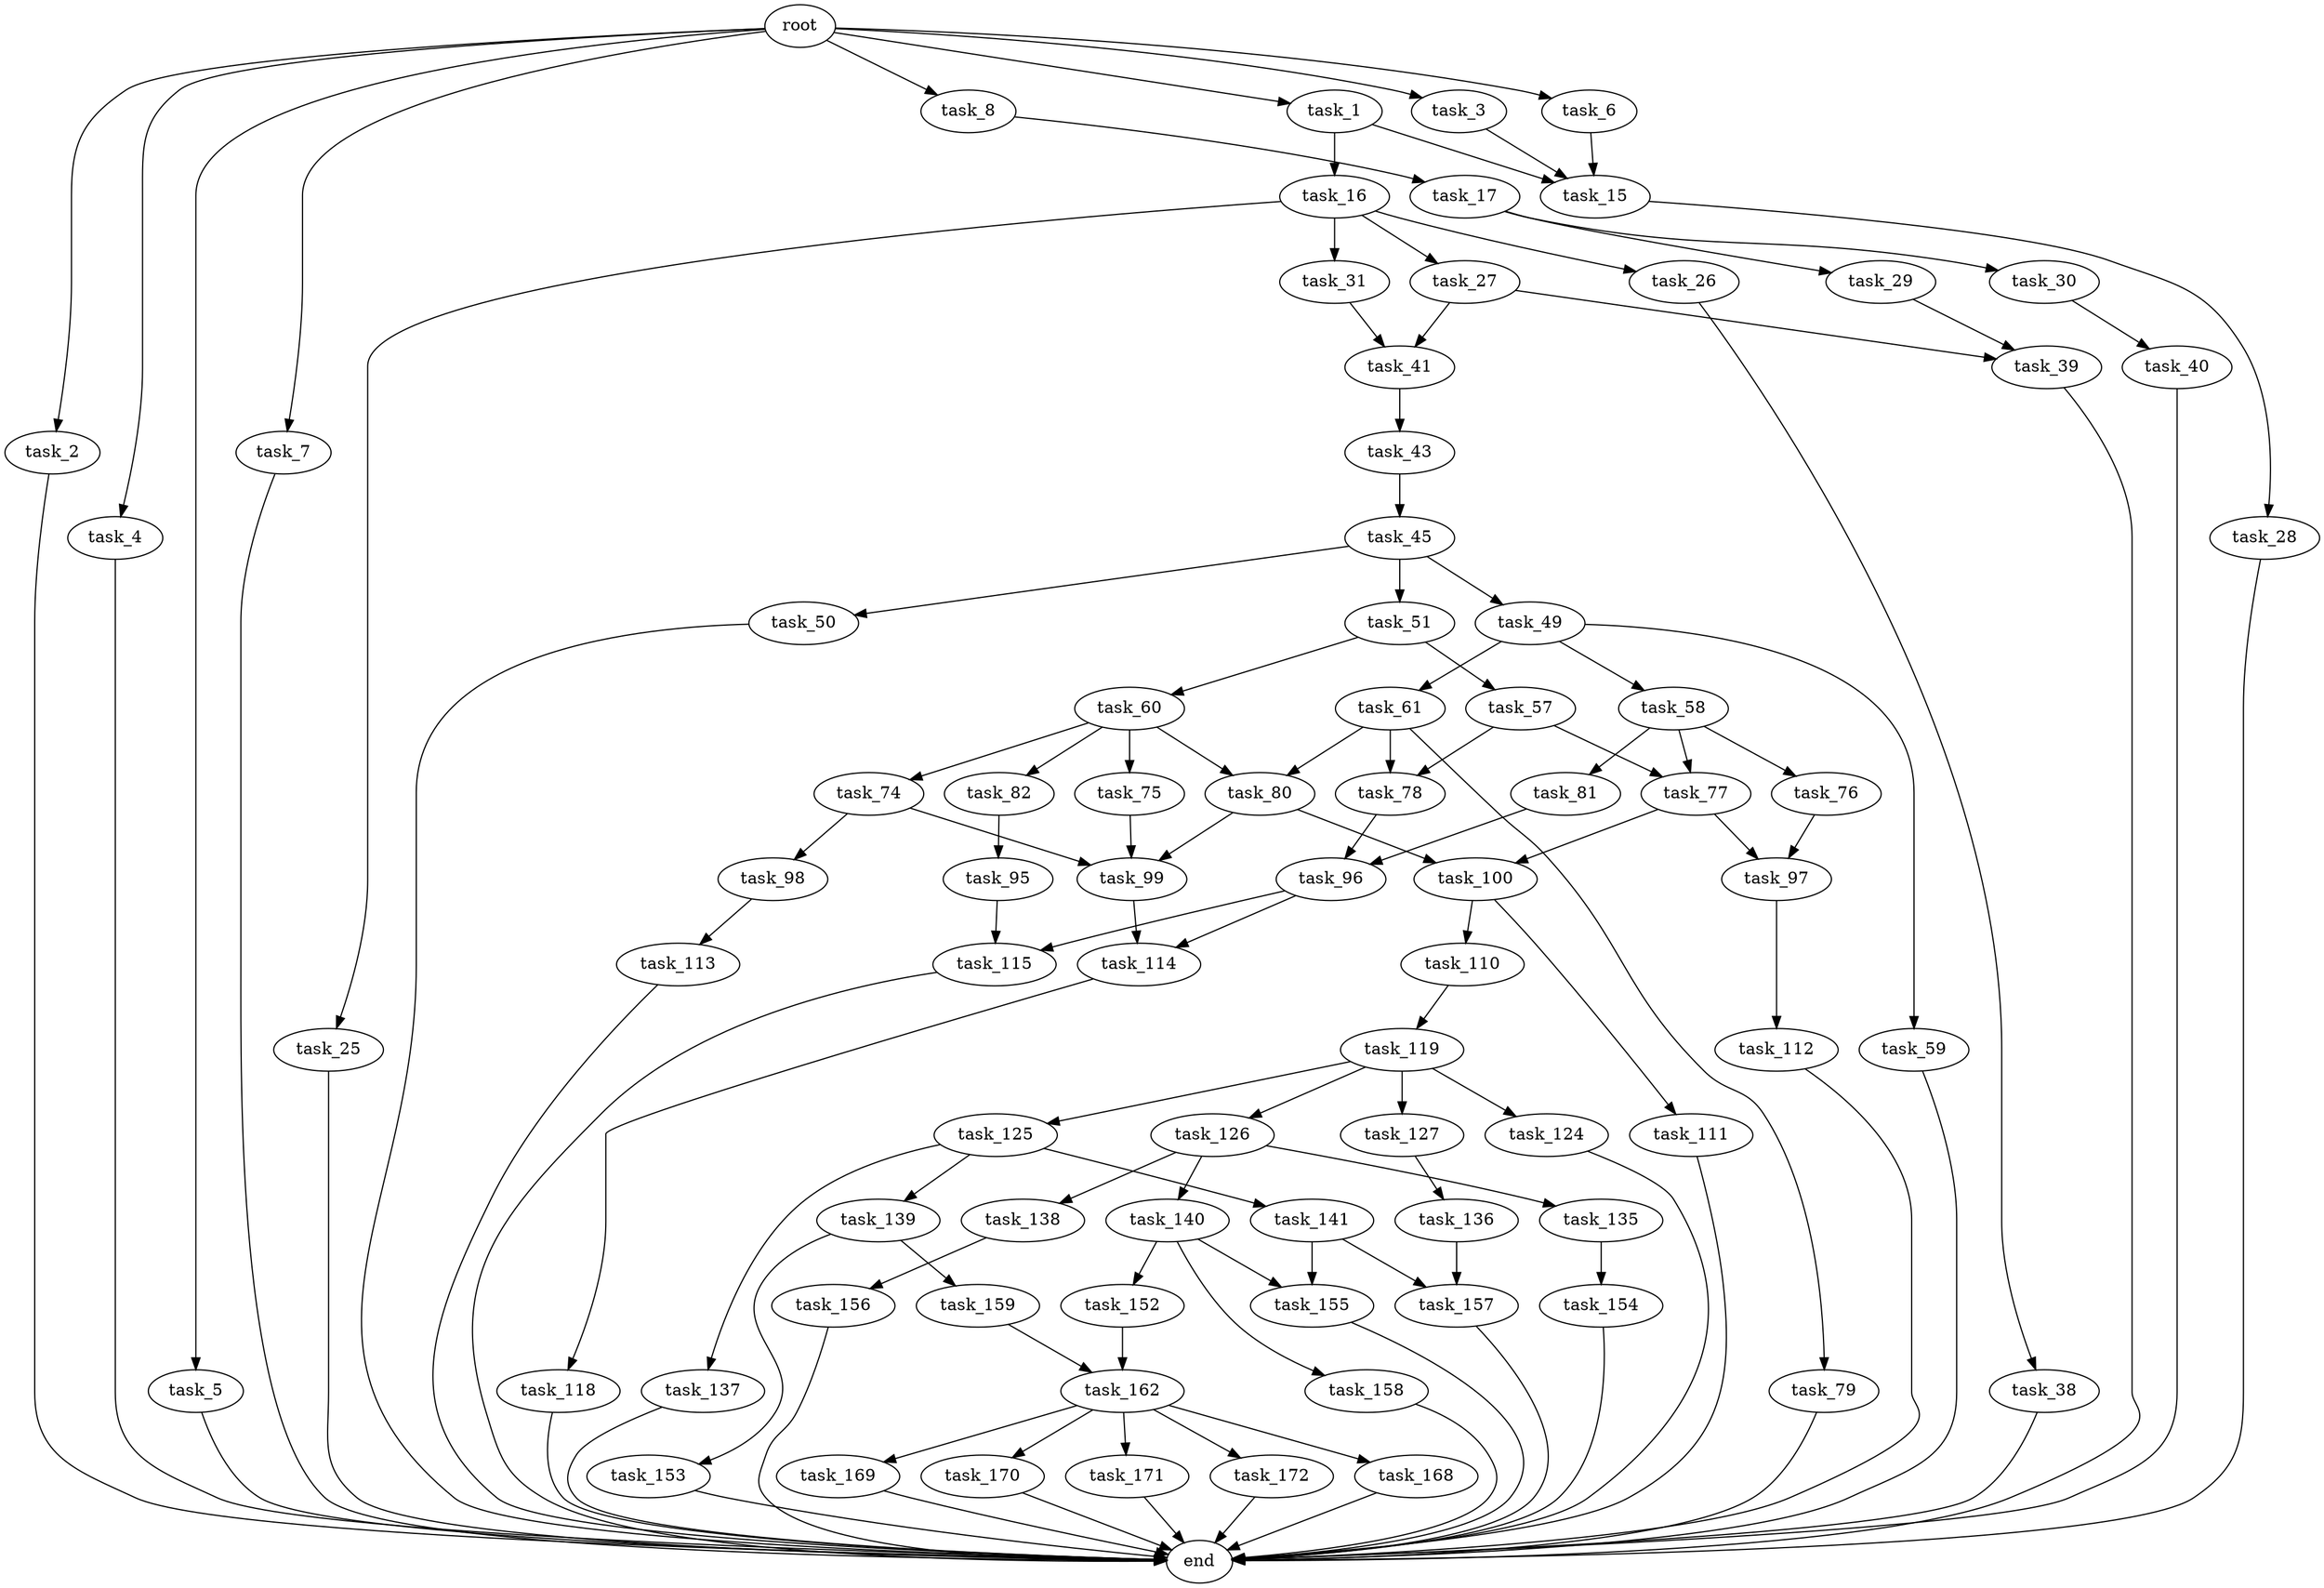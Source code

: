 digraph G {
  root [size="0.000000"];
  task_1 [size="68719476736.000000"];
  task_2 [size="8589934592.000000"];
  task_3 [size="255017499336.000000"];
  task_4 [size="743491593173.000000"];
  task_5 [size="1073741824000.000000"];
  task_6 [size="368293445632.000000"];
  task_7 [size="306228492149.000000"];
  task_8 [size="10650794875.000000"];
  task_15 [size="1916105652.000000"];
  task_16 [size="4075310629.000000"];
  task_17 [size="3605363208.000000"];
  task_25 [size="1373825933444.000000"];
  task_26 [size="10138954766.000000"];
  task_27 [size="740619958467.000000"];
  task_28 [size="355237078499.000000"];
  task_29 [size="81498937932.000000"];
  task_30 [size="549755813888.000000"];
  task_31 [size="22269779093.000000"];
  task_38 [size="182869746079.000000"];
  task_39 [size="312966323184.000000"];
  task_40 [size="68719476736.000000"];
  task_41 [size="231928233984.000000"];
  task_43 [size="821891203647.000000"];
  task_45 [size="134217728000.000000"];
  task_49 [size="134217728000.000000"];
  task_50 [size="403780201917.000000"];
  task_51 [size="17726720121.000000"];
  task_57 [size="13080817502.000000"];
  task_58 [size="2981597523.000000"];
  task_59 [size="14290885789.000000"];
  task_60 [size="8311378829.000000"];
  task_61 [size="79850511454.000000"];
  task_74 [size="14507767454.000000"];
  task_75 [size="368293445632.000000"];
  task_76 [size="224678846707.000000"];
  task_77 [size="3351950986.000000"];
  task_78 [size="231928233984.000000"];
  task_79 [size="89752815453.000000"];
  task_80 [size="215141408465.000000"];
  task_81 [size="782757789696.000000"];
  task_82 [size="20002285837.000000"];
  task_95 [size="134217728000.000000"];
  task_96 [size="335889470184.000000"];
  task_97 [size="205812524330.000000"];
  task_98 [size="6970723486.000000"];
  task_99 [size="28991029248.000000"];
  task_100 [size="140627338183.000000"];
  task_110 [size="549755813888.000000"];
  task_111 [size="231928233984.000000"];
  task_112 [size="4721944654.000000"];
  task_113 [size="1073741824000.000000"];
  task_114 [size="134217728000.000000"];
  task_115 [size="592311387418.000000"];
  task_118 [size="47455091789.000000"];
  task_119 [size="8589934592.000000"];
  task_124 [size="16892846600.000000"];
  task_125 [size="21328618633.000000"];
  task_126 [size="231928233984.000000"];
  task_127 [size="1118417256024.000000"];
  task_135 [size="292244310423.000000"];
  task_136 [size="31071687686.000000"];
  task_137 [size="22809240266.000000"];
  task_138 [size="782757789696.000000"];
  task_139 [size="394854388016.000000"];
  task_140 [size="46974219657.000000"];
  task_141 [size="513110315453.000000"];
  task_152 [size="740608915950.000000"];
  task_153 [size="33671175851.000000"];
  task_154 [size="951014274058.000000"];
  task_155 [size="77351072070.000000"];
  task_156 [size="12588769520.000000"];
  task_157 [size="287490115545.000000"];
  task_158 [size="3787475206.000000"];
  task_159 [size="198163470891.000000"];
  task_162 [size="16564530864.000000"];
  task_168 [size="3166555070.000000"];
  task_169 [size="15594461562.000000"];
  task_170 [size="46424868852.000000"];
  task_171 [size="8201183155.000000"];
  task_172 [size="549755813888.000000"];
  end [size="0.000000"];

  root -> task_1 [size="1.000000"];
  root -> task_2 [size="1.000000"];
  root -> task_3 [size="1.000000"];
  root -> task_4 [size="1.000000"];
  root -> task_5 [size="1.000000"];
  root -> task_6 [size="1.000000"];
  root -> task_7 [size="1.000000"];
  root -> task_8 [size="1.000000"];
  task_1 -> task_15 [size="134217728.000000"];
  task_1 -> task_16 [size="134217728.000000"];
  task_2 -> end [size="1.000000"];
  task_3 -> task_15 [size="209715200.000000"];
  task_4 -> end [size="1.000000"];
  task_5 -> end [size="1.000000"];
  task_6 -> task_15 [size="411041792.000000"];
  task_7 -> end [size="1.000000"];
  task_8 -> task_17 [size="411041792.000000"];
  task_15 -> task_28 [size="33554432.000000"];
  task_16 -> task_25 [size="75497472.000000"];
  task_16 -> task_26 [size="75497472.000000"];
  task_16 -> task_27 [size="75497472.000000"];
  task_16 -> task_31 [size="75497472.000000"];
  task_17 -> task_29 [size="411041792.000000"];
  task_17 -> task_30 [size="411041792.000000"];
  task_25 -> end [size="1.000000"];
  task_26 -> task_38 [size="209715200.000000"];
  task_27 -> task_39 [size="838860800.000000"];
  task_27 -> task_41 [size="838860800.000000"];
  task_28 -> end [size="1.000000"];
  task_29 -> task_39 [size="75497472.000000"];
  task_30 -> task_40 [size="536870912.000000"];
  task_31 -> task_41 [size="33554432.000000"];
  task_38 -> end [size="1.000000"];
  task_39 -> end [size="1.000000"];
  task_40 -> end [size="1.000000"];
  task_41 -> task_43 [size="301989888.000000"];
  task_43 -> task_45 [size="679477248.000000"];
  task_45 -> task_49 [size="209715200.000000"];
  task_45 -> task_50 [size="209715200.000000"];
  task_45 -> task_51 [size="209715200.000000"];
  task_49 -> task_58 [size="209715200.000000"];
  task_49 -> task_59 [size="209715200.000000"];
  task_49 -> task_61 [size="209715200.000000"];
  task_50 -> end [size="1.000000"];
  task_51 -> task_57 [size="411041792.000000"];
  task_51 -> task_60 [size="411041792.000000"];
  task_57 -> task_77 [size="209715200.000000"];
  task_57 -> task_78 [size="209715200.000000"];
  task_58 -> task_76 [size="209715200.000000"];
  task_58 -> task_77 [size="209715200.000000"];
  task_58 -> task_81 [size="209715200.000000"];
  task_59 -> end [size="1.000000"];
  task_60 -> task_74 [size="209715200.000000"];
  task_60 -> task_75 [size="209715200.000000"];
  task_60 -> task_80 [size="209715200.000000"];
  task_60 -> task_82 [size="209715200.000000"];
  task_61 -> task_78 [size="301989888.000000"];
  task_61 -> task_79 [size="301989888.000000"];
  task_61 -> task_80 [size="301989888.000000"];
  task_74 -> task_98 [size="301989888.000000"];
  task_74 -> task_99 [size="301989888.000000"];
  task_75 -> task_99 [size="411041792.000000"];
  task_76 -> task_97 [size="209715200.000000"];
  task_77 -> task_97 [size="75497472.000000"];
  task_77 -> task_100 [size="75497472.000000"];
  task_78 -> task_96 [size="301989888.000000"];
  task_79 -> end [size="1.000000"];
  task_80 -> task_99 [size="679477248.000000"];
  task_80 -> task_100 [size="679477248.000000"];
  task_81 -> task_96 [size="679477248.000000"];
  task_82 -> task_95 [size="679477248.000000"];
  task_95 -> task_115 [size="209715200.000000"];
  task_96 -> task_114 [size="679477248.000000"];
  task_96 -> task_115 [size="679477248.000000"];
  task_97 -> task_112 [size="209715200.000000"];
  task_98 -> task_113 [size="33554432.000000"];
  task_99 -> task_114 [size="75497472.000000"];
  task_100 -> task_110 [size="209715200.000000"];
  task_100 -> task_111 [size="209715200.000000"];
  task_110 -> task_119 [size="536870912.000000"];
  task_111 -> end [size="1.000000"];
  task_112 -> end [size="1.000000"];
  task_113 -> end [size="1.000000"];
  task_114 -> task_118 [size="209715200.000000"];
  task_115 -> end [size="1.000000"];
  task_118 -> end [size="1.000000"];
  task_119 -> task_124 [size="33554432.000000"];
  task_119 -> task_125 [size="33554432.000000"];
  task_119 -> task_126 [size="33554432.000000"];
  task_119 -> task_127 [size="33554432.000000"];
  task_124 -> end [size="1.000000"];
  task_125 -> task_137 [size="536870912.000000"];
  task_125 -> task_139 [size="536870912.000000"];
  task_125 -> task_141 [size="536870912.000000"];
  task_126 -> task_135 [size="301989888.000000"];
  task_126 -> task_138 [size="301989888.000000"];
  task_126 -> task_140 [size="301989888.000000"];
  task_127 -> task_136 [size="679477248.000000"];
  task_135 -> task_154 [size="838860800.000000"];
  task_136 -> task_157 [size="838860800.000000"];
  task_137 -> end [size="1.000000"];
  task_138 -> task_156 [size="679477248.000000"];
  task_139 -> task_153 [size="411041792.000000"];
  task_139 -> task_159 [size="411041792.000000"];
  task_140 -> task_152 [size="838860800.000000"];
  task_140 -> task_155 [size="838860800.000000"];
  task_140 -> task_158 [size="838860800.000000"];
  task_141 -> task_155 [size="679477248.000000"];
  task_141 -> task_157 [size="679477248.000000"];
  task_152 -> task_162 [size="536870912.000000"];
  task_153 -> end [size="1.000000"];
  task_154 -> end [size="1.000000"];
  task_155 -> end [size="1.000000"];
  task_156 -> end [size="1.000000"];
  task_157 -> end [size="1.000000"];
  task_158 -> end [size="1.000000"];
  task_159 -> task_162 [size="134217728.000000"];
  task_162 -> task_168 [size="536870912.000000"];
  task_162 -> task_169 [size="536870912.000000"];
  task_162 -> task_170 [size="536870912.000000"];
  task_162 -> task_171 [size="536870912.000000"];
  task_162 -> task_172 [size="536870912.000000"];
  task_168 -> end [size="1.000000"];
  task_169 -> end [size="1.000000"];
  task_170 -> end [size="1.000000"];
  task_171 -> end [size="1.000000"];
  task_172 -> end [size="1.000000"];
}
